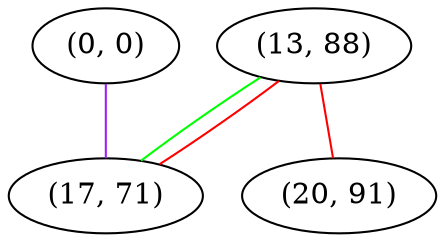graph "" {
"(0, 0)";
"(13, 88)";
"(20, 91)";
"(17, 71)";
"(0, 0)" -- "(17, 71)"  [color=purple, key=0, weight=4];
"(13, 88)" -- "(20, 91)"  [color=red, key=0, weight=1];
"(13, 88)" -- "(17, 71)"  [color=green, key=0, weight=2];
"(13, 88)" -- "(17, 71)"  [color=red, key=1, weight=1];
}
